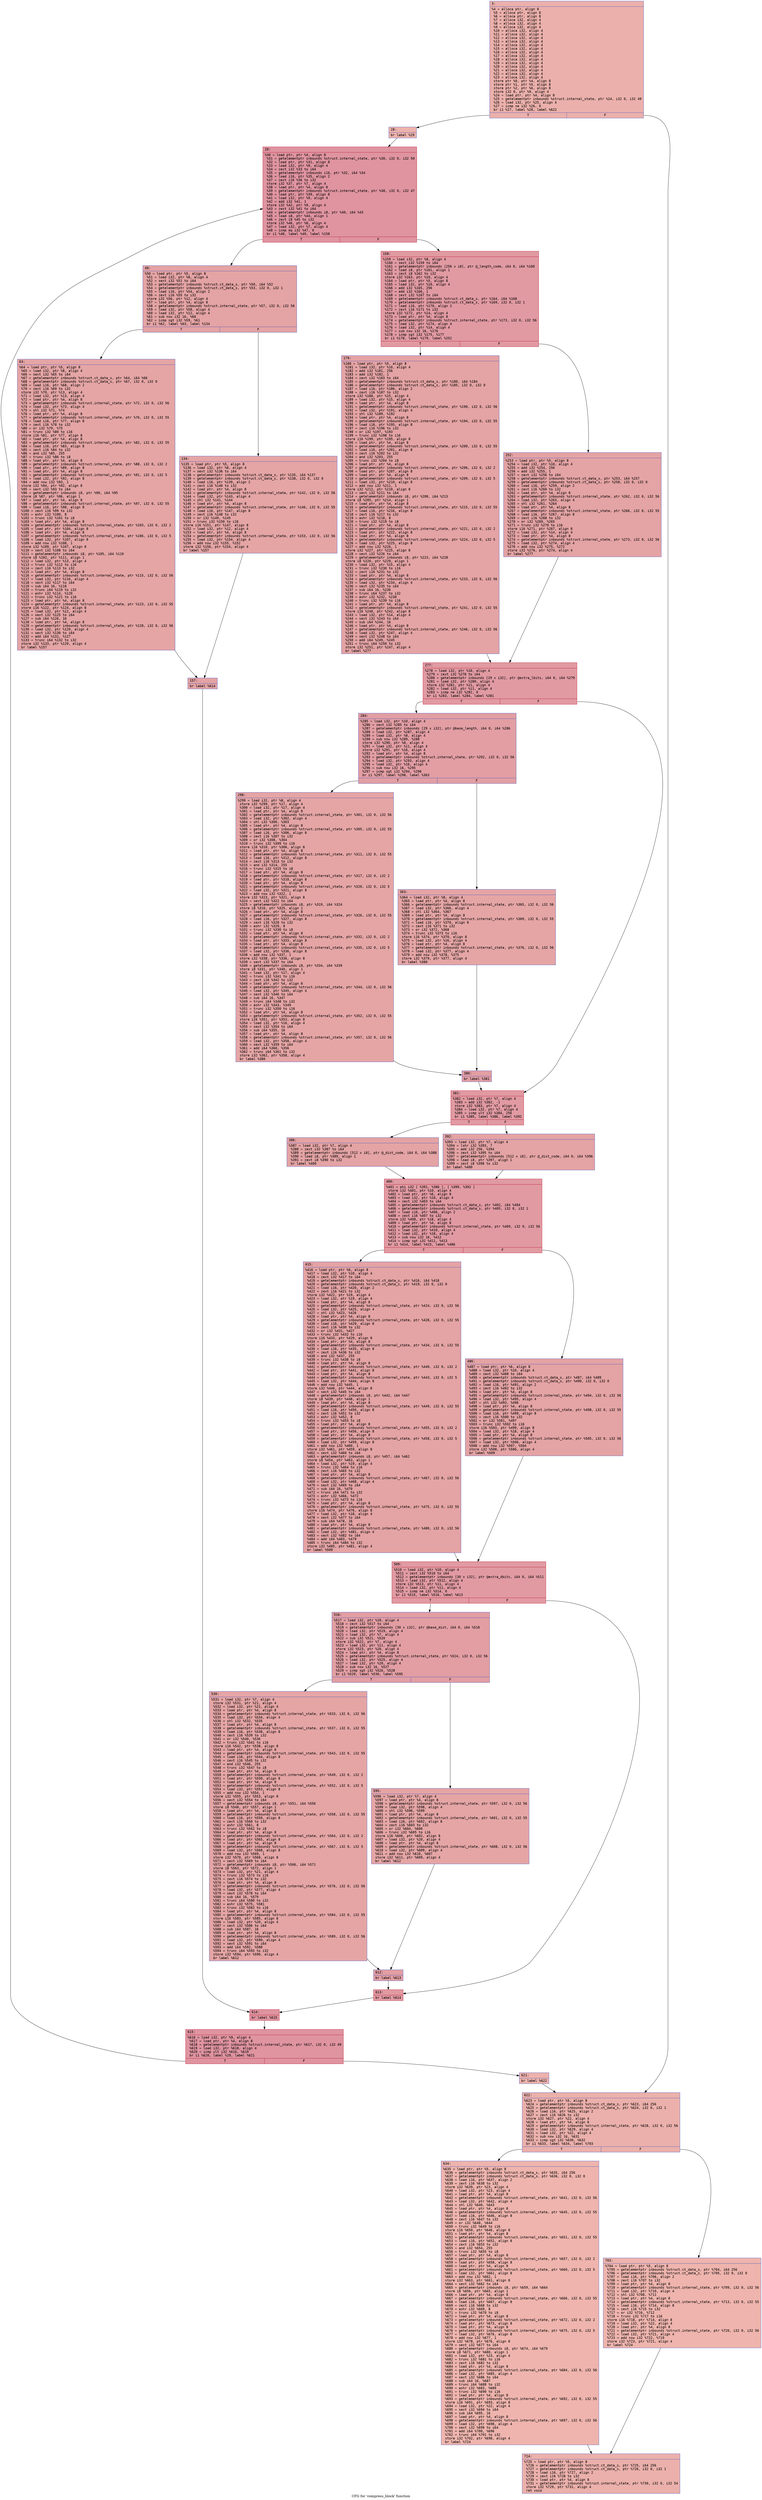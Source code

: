 digraph "CFG for 'compress_block' function" {
	label="CFG for 'compress_block' function";

	Node0x600002a44690 [shape=record,color="#3d50c3ff", style=filled, fillcolor="#d24b4070" fontname="Courier",label="{3:\l|  %4 = alloca ptr, align 8\l  %5 = alloca ptr, align 8\l  %6 = alloca ptr, align 8\l  %7 = alloca i32, align 4\l  %8 = alloca i32, align 4\l  %9 = alloca i32, align 4\l  %10 = alloca i32, align 4\l  %11 = alloca i32, align 4\l  %12 = alloca i32, align 4\l  %13 = alloca i32, align 4\l  %14 = alloca i32, align 4\l  %15 = alloca i32, align 4\l  %16 = alloca i32, align 4\l  %17 = alloca i32, align 4\l  %18 = alloca i32, align 4\l  %19 = alloca i32, align 4\l  %20 = alloca i32, align 4\l  %21 = alloca i32, align 4\l  %22 = alloca i32, align 4\l  %23 = alloca i32, align 4\l  store ptr %0, ptr %4, align 8\l  store ptr %1, ptr %5, align 8\l  store ptr %2, ptr %6, align 8\l  store i32 0, ptr %9, align 4\l  %24 = load ptr, ptr %4, align 8\l  %25 = getelementptr inbounds %struct.internal_state, ptr %24, i32 0, i32 49\l  %26 = load i32, ptr %25, align 4\l  %27 = icmp ne i32 %26, 0\l  br i1 %27, label %28, label %622\l|{<s0>T|<s1>F}}"];
	Node0x600002a44690:s0 -> Node0x600002a446e0[tooltip="3 -> 28\nProbability 62.50%" ];
	Node0x600002a44690:s1 -> Node0x600002a44ff0[tooltip="3 -> 622\nProbability 37.50%" ];
	Node0x600002a446e0 [shape=record,color="#3d50c3ff", style=filled, fillcolor="#d6524470" fontname="Courier",label="{28:\l|  br label %29\l}"];
	Node0x600002a446e0 -> Node0x600002a44730[tooltip="28 -> 29\nProbability 100.00%" ];
	Node0x600002a44730 [shape=record,color="#b70d28ff", style=filled, fillcolor="#b70d2870" fontname="Courier",label="{29:\l|  %30 = load ptr, ptr %4, align 8\l  %31 = getelementptr inbounds %struct.internal_state, ptr %30, i32 0, i32 50\l  %32 = load ptr, ptr %31, align 8\l  %33 = load i32, ptr %9, align 4\l  %34 = zext i32 %33 to i64\l  %35 = getelementptr inbounds i16, ptr %32, i64 %34\l  %36 = load i16, ptr %35, align 2\l  %37 = zext i16 %36 to i32\l  store i32 %37, ptr %7, align 4\l  %38 = load ptr, ptr %4, align 8\l  %39 = getelementptr inbounds %struct.internal_state, ptr %38, i32 0, i32 47\l  %40 = load ptr, ptr %39, align 8\l  %41 = load i32, ptr %9, align 4\l  %42 = add i32 %41, 1\l  store i32 %42, ptr %9, align 4\l  %43 = zext i32 %41 to i64\l  %44 = getelementptr inbounds i8, ptr %40, i64 %43\l  %45 = load i8, ptr %44, align 1\l  %46 = zext i8 %45 to i32\l  store i32 %46, ptr %8, align 4\l  %47 = load i32, ptr %7, align 4\l  %48 = icmp eq i32 %47, 0\l  br i1 %48, label %49, label %158\l|{<s0>T|<s1>F}}"];
	Node0x600002a44730:s0 -> Node0x600002a44780[tooltip="29 -> 49\nProbability 37.50%" ];
	Node0x600002a44730:s1 -> Node0x600002a448c0[tooltip="29 -> 158\nProbability 62.50%" ];
	Node0x600002a44780 [shape=record,color="#3d50c3ff", style=filled, fillcolor="#c32e3170" fontname="Courier",label="{49:\l|  %50 = load ptr, ptr %5, align 8\l  %51 = load i32, ptr %8, align 4\l  %52 = sext i32 %51 to i64\l  %53 = getelementptr inbounds %struct.ct_data_s, ptr %50, i64 %52\l  %54 = getelementptr inbounds %struct.ct_data_s, ptr %53, i32 0, i32 1\l  %55 = load i16, ptr %54, align 2\l  %56 = zext i16 %55 to i32\l  store i32 %56, ptr %12, align 4\l  %57 = load ptr, ptr %4, align 8\l  %58 = getelementptr inbounds %struct.internal_state, ptr %57, i32 0, i32 56\l  %59 = load i32, ptr %58, align 4\l  %60 = load i32, ptr %12, align 4\l  %61 = sub nsw i32 16, %60\l  %62 = icmp sgt i32 %59, %61\l  br i1 %62, label %63, label %134\l|{<s0>T|<s1>F}}"];
	Node0x600002a44780:s0 -> Node0x600002a447d0[tooltip="49 -> 63\nProbability 50.00%" ];
	Node0x600002a44780:s1 -> Node0x600002a44820[tooltip="49 -> 134\nProbability 50.00%" ];
	Node0x600002a447d0 [shape=record,color="#3d50c3ff", style=filled, fillcolor="#c5333470" fontname="Courier",label="{63:\l|  %64 = load ptr, ptr %5, align 8\l  %65 = load i32, ptr %8, align 4\l  %66 = sext i32 %65 to i64\l  %67 = getelementptr inbounds %struct.ct_data_s, ptr %64, i64 %66\l  %68 = getelementptr inbounds %struct.ct_data_s, ptr %67, i32 0, i32 0\l  %69 = load i16, ptr %68, align 2\l  %70 = zext i16 %69 to i32\l  store i32 %70, ptr %13, align 4\l  %71 = load i32, ptr %13, align 4\l  %72 = load ptr, ptr %4, align 8\l  %73 = getelementptr inbounds %struct.internal_state, ptr %72, i32 0, i32 56\l  %74 = load i32, ptr %73, align 4\l  %75 = shl i32 %71, %74\l  %76 = load ptr, ptr %4, align 8\l  %77 = getelementptr inbounds %struct.internal_state, ptr %76, i32 0, i32 55\l  %78 = load i16, ptr %77, align 8\l  %79 = zext i16 %78 to i32\l  %80 = or i32 %79, %75\l  %81 = trunc i32 %80 to i16\l  store i16 %81, ptr %77, align 8\l  %82 = load ptr, ptr %4, align 8\l  %83 = getelementptr inbounds %struct.internal_state, ptr %82, i32 0, i32 55\l  %84 = load i16, ptr %83, align 8\l  %85 = zext i16 %84 to i32\l  %86 = and i32 %85, 255\l  %87 = trunc i32 %86 to i8\l  %88 = load ptr, ptr %4, align 8\l  %89 = getelementptr inbounds %struct.internal_state, ptr %88, i32 0, i32 2\l  %90 = load ptr, ptr %89, align 8\l  %91 = load ptr, ptr %4, align 8\l  %92 = getelementptr inbounds %struct.internal_state, ptr %91, i32 0, i32 5\l  %93 = load i32, ptr %92, align 8\l  %94 = add nsw i32 %93, 1\l  store i32 %94, ptr %92, align 8\l  %95 = sext i32 %93 to i64\l  %96 = getelementptr inbounds i8, ptr %90, i64 %95\l  store i8 %87, ptr %96, align 1\l  %97 = load ptr, ptr %4, align 8\l  %98 = getelementptr inbounds %struct.internal_state, ptr %97, i32 0, i32 55\l  %99 = load i16, ptr %98, align 8\l  %100 = zext i16 %99 to i32\l  %101 = ashr i32 %100, 8\l  %102 = trunc i32 %101 to i8\l  %103 = load ptr, ptr %4, align 8\l  %104 = getelementptr inbounds %struct.internal_state, ptr %103, i32 0, i32 2\l  %105 = load ptr, ptr %104, align 8\l  %106 = load ptr, ptr %4, align 8\l  %107 = getelementptr inbounds %struct.internal_state, ptr %106, i32 0, i32 5\l  %108 = load i32, ptr %107, align 8\l  %109 = add nsw i32 %108, 1\l  store i32 %109, ptr %107, align 8\l  %110 = sext i32 %108 to i64\l  %111 = getelementptr inbounds i8, ptr %105, i64 %110\l  store i8 %102, ptr %111, align 1\l  %112 = load i32, ptr %13, align 4\l  %113 = trunc i32 %112 to i16\l  %114 = zext i16 %113 to i32\l  %115 = load ptr, ptr %4, align 8\l  %116 = getelementptr inbounds %struct.internal_state, ptr %115, i32 0, i32 56\l  %117 = load i32, ptr %116, align 4\l  %118 = sext i32 %117 to i64\l  %119 = sub i64 16, %118\l  %120 = trunc i64 %119 to i32\l  %121 = ashr i32 %114, %120\l  %122 = trunc i32 %121 to i16\l  %123 = load ptr, ptr %4, align 8\l  %124 = getelementptr inbounds %struct.internal_state, ptr %123, i32 0, i32 55\l  store i16 %122, ptr %124, align 8\l  %125 = load i32, ptr %12, align 4\l  %126 = sext i32 %125 to i64\l  %127 = sub i64 %126, 16\l  %128 = load ptr, ptr %4, align 8\l  %129 = getelementptr inbounds %struct.internal_state, ptr %128, i32 0, i32 56\l  %130 = load i32, ptr %129, align 4\l  %131 = sext i32 %130 to i64\l  %132 = add i64 %131, %127\l  %133 = trunc i64 %132 to i32\l  store i32 %133, ptr %129, align 4\l  br label %157\l}"];
	Node0x600002a447d0 -> Node0x600002a44870[tooltip="63 -> 157\nProbability 100.00%" ];
	Node0x600002a44820 [shape=record,color="#3d50c3ff", style=filled, fillcolor="#c5333470" fontname="Courier",label="{134:\l|  %135 = load ptr, ptr %5, align 8\l  %136 = load i32, ptr %8, align 4\l  %137 = sext i32 %136 to i64\l  %138 = getelementptr inbounds %struct.ct_data_s, ptr %135, i64 %137\l  %139 = getelementptr inbounds %struct.ct_data_s, ptr %138, i32 0, i32 0\l  %140 = load i16, ptr %139, align 2\l  %141 = zext i16 %140 to i32\l  %142 = load ptr, ptr %4, align 8\l  %143 = getelementptr inbounds %struct.internal_state, ptr %142, i32 0, i32 56\l  %144 = load i32, ptr %143, align 4\l  %145 = shl i32 %141, %144\l  %146 = load ptr, ptr %4, align 8\l  %147 = getelementptr inbounds %struct.internal_state, ptr %146, i32 0, i32 55\l  %148 = load i16, ptr %147, align 8\l  %149 = zext i16 %148 to i32\l  %150 = or i32 %149, %145\l  %151 = trunc i32 %150 to i16\l  store i16 %151, ptr %147, align 8\l  %152 = load i32, ptr %12, align 4\l  %153 = load ptr, ptr %4, align 8\l  %154 = getelementptr inbounds %struct.internal_state, ptr %153, i32 0, i32 56\l  %155 = load i32, ptr %154, align 4\l  %156 = add nsw i32 %155, %152\l  store i32 %156, ptr %154, align 4\l  br label %157\l}"];
	Node0x600002a44820 -> Node0x600002a44870[tooltip="134 -> 157\nProbability 100.00%" ];
	Node0x600002a44870 [shape=record,color="#3d50c3ff", style=filled, fillcolor="#c32e3170" fontname="Courier",label="{157:\l|  br label %614\l}"];
	Node0x600002a44870 -> Node0x600002a44f00[tooltip="157 -> 614\nProbability 100.00%" ];
	Node0x600002a448c0 [shape=record,color="#b70d28ff", style=filled, fillcolor="#bb1b2c70" fontname="Courier",label="{158:\l|  %159 = load i32, ptr %8, align 4\l  %160 = sext i32 %159 to i64\l  %161 = getelementptr inbounds [256 x i8], ptr @_length_code, i64 0, i64 %160\l  %162 = load i8, ptr %161, align 1\l  %163 = zext i8 %162 to i32\l  store i32 %163, ptr %10, align 4\l  %164 = load ptr, ptr %5, align 8\l  %165 = load i32, ptr %10, align 4\l  %166 = add i32 %165, 256\l  %167 = add i32 %166, 1\l  %168 = zext i32 %167 to i64\l  %169 = getelementptr inbounds %struct.ct_data_s, ptr %164, i64 %168\l  %170 = getelementptr inbounds %struct.ct_data_s, ptr %169, i32 0, i32 1\l  %171 = load i16, ptr %170, align 2\l  %172 = zext i16 %171 to i32\l  store i32 %172, ptr %14, align 4\l  %173 = load ptr, ptr %4, align 8\l  %174 = getelementptr inbounds %struct.internal_state, ptr %173, i32 0, i32 56\l  %175 = load i32, ptr %174, align 4\l  %176 = load i32, ptr %14, align 4\l  %177 = sub nsw i32 16, %176\l  %178 = icmp sgt i32 %175, %177\l  br i1 %178, label %179, label %252\l|{<s0>T|<s1>F}}"];
	Node0x600002a448c0:s0 -> Node0x600002a44910[tooltip="158 -> 179\nProbability 50.00%" ];
	Node0x600002a448c0:s1 -> Node0x600002a44960[tooltip="158 -> 252\nProbability 50.00%" ];
	Node0x600002a44910 [shape=record,color="#3d50c3ff", style=filled, fillcolor="#c32e3170" fontname="Courier",label="{179:\l|  %180 = load ptr, ptr %5, align 8\l  %181 = load i32, ptr %10, align 4\l  %182 = add i32 %181, 256\l  %183 = add i32 %182, 1\l  %184 = zext i32 %183 to i64\l  %185 = getelementptr inbounds %struct.ct_data_s, ptr %180, i64 %184\l  %186 = getelementptr inbounds %struct.ct_data_s, ptr %185, i32 0, i32 0\l  %187 = load i16, ptr %186, align 2\l  %188 = zext i16 %187 to i32\l  store i32 %188, ptr %15, align 4\l  %189 = load i32, ptr %15, align 4\l  %190 = load ptr, ptr %4, align 8\l  %191 = getelementptr inbounds %struct.internal_state, ptr %190, i32 0, i32 56\l  %192 = load i32, ptr %191, align 4\l  %193 = shl i32 %189, %192\l  %194 = load ptr, ptr %4, align 8\l  %195 = getelementptr inbounds %struct.internal_state, ptr %194, i32 0, i32 55\l  %196 = load i16, ptr %195, align 8\l  %197 = zext i16 %196 to i32\l  %198 = or i32 %197, %193\l  %199 = trunc i32 %198 to i16\l  store i16 %199, ptr %195, align 8\l  %200 = load ptr, ptr %4, align 8\l  %201 = getelementptr inbounds %struct.internal_state, ptr %200, i32 0, i32 55\l  %202 = load i16, ptr %201, align 8\l  %203 = zext i16 %202 to i32\l  %204 = and i32 %203, 255\l  %205 = trunc i32 %204 to i8\l  %206 = load ptr, ptr %4, align 8\l  %207 = getelementptr inbounds %struct.internal_state, ptr %206, i32 0, i32 2\l  %208 = load ptr, ptr %207, align 8\l  %209 = load ptr, ptr %4, align 8\l  %210 = getelementptr inbounds %struct.internal_state, ptr %209, i32 0, i32 5\l  %211 = load i32, ptr %210, align 8\l  %212 = add nsw i32 %211, 1\l  store i32 %212, ptr %210, align 8\l  %213 = sext i32 %211 to i64\l  %214 = getelementptr inbounds i8, ptr %208, i64 %213\l  store i8 %205, ptr %214, align 1\l  %215 = load ptr, ptr %4, align 8\l  %216 = getelementptr inbounds %struct.internal_state, ptr %215, i32 0, i32 55\l  %217 = load i16, ptr %216, align 8\l  %218 = zext i16 %217 to i32\l  %219 = ashr i32 %218, 8\l  %220 = trunc i32 %219 to i8\l  %221 = load ptr, ptr %4, align 8\l  %222 = getelementptr inbounds %struct.internal_state, ptr %221, i32 0, i32 2\l  %223 = load ptr, ptr %222, align 8\l  %224 = load ptr, ptr %4, align 8\l  %225 = getelementptr inbounds %struct.internal_state, ptr %224, i32 0, i32 5\l  %226 = load i32, ptr %225, align 8\l  %227 = add nsw i32 %226, 1\l  store i32 %227, ptr %225, align 8\l  %228 = sext i32 %226 to i64\l  %229 = getelementptr inbounds i8, ptr %223, i64 %228\l  store i8 %220, ptr %229, align 1\l  %230 = load i32, ptr %15, align 4\l  %231 = trunc i32 %230 to i16\l  %232 = zext i16 %231 to i32\l  %233 = load ptr, ptr %4, align 8\l  %234 = getelementptr inbounds %struct.internal_state, ptr %233, i32 0, i32 56\l  %235 = load i32, ptr %234, align 4\l  %236 = sext i32 %235 to i64\l  %237 = sub i64 16, %236\l  %238 = trunc i64 %237 to i32\l  %239 = ashr i32 %232, %238\l  %240 = trunc i32 %239 to i16\l  %241 = load ptr, ptr %4, align 8\l  %242 = getelementptr inbounds %struct.internal_state, ptr %241, i32 0, i32 55\l  store i16 %240, ptr %242, align 8\l  %243 = load i32, ptr %14, align 4\l  %244 = sext i32 %243 to i64\l  %245 = sub i64 %244, 16\l  %246 = load ptr, ptr %4, align 8\l  %247 = getelementptr inbounds %struct.internal_state, ptr %246, i32 0, i32 56\l  %248 = load i32, ptr %247, align 4\l  %249 = sext i32 %248 to i64\l  %250 = add i64 %249, %245\l  %251 = trunc i64 %250 to i32\l  store i32 %251, ptr %247, align 4\l  br label %277\l}"];
	Node0x600002a44910 -> Node0x600002a449b0[tooltip="179 -> 277\nProbability 100.00%" ];
	Node0x600002a44960 [shape=record,color="#3d50c3ff", style=filled, fillcolor="#c32e3170" fontname="Courier",label="{252:\l|  %253 = load ptr, ptr %5, align 8\l  %254 = load i32, ptr %10, align 4\l  %255 = add i32 %254, 256\l  %256 = add i32 %255, 1\l  %257 = zext i32 %256 to i64\l  %258 = getelementptr inbounds %struct.ct_data_s, ptr %253, i64 %257\l  %259 = getelementptr inbounds %struct.ct_data_s, ptr %258, i32 0, i32 0\l  %260 = load i16, ptr %259, align 2\l  %261 = zext i16 %260 to i32\l  %262 = load ptr, ptr %4, align 8\l  %263 = getelementptr inbounds %struct.internal_state, ptr %262, i32 0, i32 56\l  %264 = load i32, ptr %263, align 4\l  %265 = shl i32 %261, %264\l  %266 = load ptr, ptr %4, align 8\l  %267 = getelementptr inbounds %struct.internal_state, ptr %266, i32 0, i32 55\l  %268 = load i16, ptr %267, align 8\l  %269 = zext i16 %268 to i32\l  %270 = or i32 %269, %265\l  %271 = trunc i32 %270 to i16\l  store i16 %271, ptr %267, align 8\l  %272 = load i32, ptr %14, align 4\l  %273 = load ptr, ptr %4, align 8\l  %274 = getelementptr inbounds %struct.internal_state, ptr %273, i32 0, i32 56\l  %275 = load i32, ptr %274, align 4\l  %276 = add nsw i32 %275, %272\l  store i32 %276, ptr %274, align 4\l  br label %277\l}"];
	Node0x600002a44960 -> Node0x600002a449b0[tooltip="252 -> 277\nProbability 100.00%" ];
	Node0x600002a449b0 [shape=record,color="#b70d28ff", style=filled, fillcolor="#bb1b2c70" fontname="Courier",label="{277:\l|  %278 = load i32, ptr %10, align 4\l  %279 = zext i32 %278 to i64\l  %280 = getelementptr inbounds [29 x i32], ptr @extra_lbits, i64 0, i64 %279\l  %281 = load i32, ptr %280, align 4\l  store i32 %281, ptr %11, align 4\l  %282 = load i32, ptr %11, align 4\l  %283 = icmp ne i32 %282, 0\l  br i1 %283, label %284, label %381\l|{<s0>T|<s1>F}}"];
	Node0x600002a449b0:s0 -> Node0x600002a44a00[tooltip="277 -> 284\nProbability 62.50%" ];
	Node0x600002a449b0:s1 -> Node0x600002a44b40[tooltip="277 -> 381\nProbability 37.50%" ];
	Node0x600002a44a00 [shape=record,color="#3d50c3ff", style=filled, fillcolor="#be242e70" fontname="Courier",label="{284:\l|  %285 = load i32, ptr %10, align 4\l  %286 = zext i32 %285 to i64\l  %287 = getelementptr inbounds [29 x i32], ptr @base_length, i64 0, i64 %286\l  %288 = load i32, ptr %287, align 4\l  %289 = load i32, ptr %8, align 4\l  %290 = sub nsw i32 %289, %288\l  store i32 %290, ptr %8, align 4\l  %291 = load i32, ptr %11, align 4\l  store i32 %291, ptr %16, align 4\l  %292 = load ptr, ptr %4, align 8\l  %293 = getelementptr inbounds %struct.internal_state, ptr %292, i32 0, i32 56\l  %294 = load i32, ptr %293, align 4\l  %295 = load i32, ptr %16, align 4\l  %296 = sub nsw i32 16, %295\l  %297 = icmp sgt i32 %294, %296\l  br i1 %297, label %298, label %363\l|{<s0>T|<s1>F}}"];
	Node0x600002a44a00:s0 -> Node0x600002a44a50[tooltip="284 -> 298\nProbability 50.00%" ];
	Node0x600002a44a00:s1 -> Node0x600002a44aa0[tooltip="284 -> 363\nProbability 50.00%" ];
	Node0x600002a44a50 [shape=record,color="#3d50c3ff", style=filled, fillcolor="#c5333470" fontname="Courier",label="{298:\l|  %299 = load i32, ptr %8, align 4\l  store i32 %299, ptr %17, align 4\l  %300 = load i32, ptr %17, align 4\l  %301 = load ptr, ptr %4, align 8\l  %302 = getelementptr inbounds %struct.internal_state, ptr %301, i32 0, i32 56\l  %303 = load i32, ptr %302, align 4\l  %304 = shl i32 %300, %303\l  %305 = load ptr, ptr %4, align 8\l  %306 = getelementptr inbounds %struct.internal_state, ptr %305, i32 0, i32 55\l  %307 = load i16, ptr %306, align 8\l  %308 = zext i16 %307 to i32\l  %309 = or i32 %308, %304\l  %310 = trunc i32 %309 to i16\l  store i16 %310, ptr %306, align 8\l  %311 = load ptr, ptr %4, align 8\l  %312 = getelementptr inbounds %struct.internal_state, ptr %311, i32 0, i32 55\l  %313 = load i16, ptr %312, align 8\l  %314 = zext i16 %313 to i32\l  %315 = and i32 %314, 255\l  %316 = trunc i32 %315 to i8\l  %317 = load ptr, ptr %4, align 8\l  %318 = getelementptr inbounds %struct.internal_state, ptr %317, i32 0, i32 2\l  %319 = load ptr, ptr %318, align 8\l  %320 = load ptr, ptr %4, align 8\l  %321 = getelementptr inbounds %struct.internal_state, ptr %320, i32 0, i32 5\l  %322 = load i32, ptr %321, align 8\l  %323 = add nsw i32 %322, 1\l  store i32 %323, ptr %321, align 8\l  %324 = sext i32 %322 to i64\l  %325 = getelementptr inbounds i8, ptr %319, i64 %324\l  store i8 %316, ptr %325, align 1\l  %326 = load ptr, ptr %4, align 8\l  %327 = getelementptr inbounds %struct.internal_state, ptr %326, i32 0, i32 55\l  %328 = load i16, ptr %327, align 8\l  %329 = zext i16 %328 to i32\l  %330 = ashr i32 %329, 8\l  %331 = trunc i32 %330 to i8\l  %332 = load ptr, ptr %4, align 8\l  %333 = getelementptr inbounds %struct.internal_state, ptr %332, i32 0, i32 2\l  %334 = load ptr, ptr %333, align 8\l  %335 = load ptr, ptr %4, align 8\l  %336 = getelementptr inbounds %struct.internal_state, ptr %335, i32 0, i32 5\l  %337 = load i32, ptr %336, align 8\l  %338 = add nsw i32 %337, 1\l  store i32 %338, ptr %336, align 8\l  %339 = sext i32 %337 to i64\l  %340 = getelementptr inbounds i8, ptr %334, i64 %339\l  store i8 %331, ptr %340, align 1\l  %341 = load i32, ptr %17, align 4\l  %342 = trunc i32 %341 to i16\l  %343 = zext i16 %342 to i32\l  %344 = load ptr, ptr %4, align 8\l  %345 = getelementptr inbounds %struct.internal_state, ptr %344, i32 0, i32 56\l  %346 = load i32, ptr %345, align 4\l  %347 = sext i32 %346 to i64\l  %348 = sub i64 16, %347\l  %349 = trunc i64 %348 to i32\l  %350 = ashr i32 %343, %349\l  %351 = trunc i32 %350 to i16\l  %352 = load ptr, ptr %4, align 8\l  %353 = getelementptr inbounds %struct.internal_state, ptr %352, i32 0, i32 55\l  store i16 %351, ptr %353, align 8\l  %354 = load i32, ptr %16, align 4\l  %355 = sext i32 %354 to i64\l  %356 = sub i64 %355, 16\l  %357 = load ptr, ptr %4, align 8\l  %358 = getelementptr inbounds %struct.internal_state, ptr %357, i32 0, i32 56\l  %359 = load i32, ptr %358, align 4\l  %360 = sext i32 %359 to i64\l  %361 = add i64 %360, %356\l  %362 = trunc i64 %361 to i32\l  store i32 %362, ptr %358, align 4\l  br label %380\l}"];
	Node0x600002a44a50 -> Node0x600002a44af0[tooltip="298 -> 380\nProbability 100.00%" ];
	Node0x600002a44aa0 [shape=record,color="#3d50c3ff", style=filled, fillcolor="#c5333470" fontname="Courier",label="{363:\l|  %364 = load i32, ptr %8, align 4\l  %365 = load ptr, ptr %4, align 8\l  %366 = getelementptr inbounds %struct.internal_state, ptr %365, i32 0, i32 56\l  %367 = load i32, ptr %366, align 4\l  %368 = shl i32 %364, %367\l  %369 = load ptr, ptr %4, align 8\l  %370 = getelementptr inbounds %struct.internal_state, ptr %369, i32 0, i32 55\l  %371 = load i16, ptr %370, align 8\l  %372 = zext i16 %371 to i32\l  %373 = or i32 %372, %368\l  %374 = trunc i32 %373 to i16\l  store i16 %374, ptr %370, align 8\l  %375 = load i32, ptr %16, align 4\l  %376 = load ptr, ptr %4, align 8\l  %377 = getelementptr inbounds %struct.internal_state, ptr %376, i32 0, i32 56\l  %378 = load i32, ptr %377, align 4\l  %379 = add nsw i32 %378, %375\l  store i32 %379, ptr %377, align 4\l  br label %380\l}"];
	Node0x600002a44aa0 -> Node0x600002a44af0[tooltip="363 -> 380\nProbability 100.00%" ];
	Node0x600002a44af0 [shape=record,color="#3d50c3ff", style=filled, fillcolor="#be242e70" fontname="Courier",label="{380:\l|  br label %381\l}"];
	Node0x600002a44af0 -> Node0x600002a44b40[tooltip="380 -> 381\nProbability 100.00%" ];
	Node0x600002a44b40 [shape=record,color="#b70d28ff", style=filled, fillcolor="#bb1b2c70" fontname="Courier",label="{381:\l|  %382 = load i32, ptr %7, align 4\l  %383 = add i32 %382, -1\l  store i32 %383, ptr %7, align 4\l  %384 = load i32, ptr %7, align 4\l  %385 = icmp ult i32 %384, 256\l  br i1 %385, label %386, label %392\l|{<s0>T|<s1>F}}"];
	Node0x600002a44b40:s0 -> Node0x600002a44b90[tooltip="381 -> 386\nProbability 50.00%" ];
	Node0x600002a44b40:s1 -> Node0x600002a44be0[tooltip="381 -> 392\nProbability 50.00%" ];
	Node0x600002a44b90 [shape=record,color="#3d50c3ff", style=filled, fillcolor="#c32e3170" fontname="Courier",label="{386:\l|  %387 = load i32, ptr %7, align 4\l  %388 = zext i32 %387 to i64\l  %389 = getelementptr inbounds [512 x i8], ptr @_dist_code, i64 0, i64 %388\l  %390 = load i8, ptr %389, align 1\l  %391 = zext i8 %390 to i32\l  br label %400\l}"];
	Node0x600002a44b90 -> Node0x600002a44c30[tooltip="386 -> 400\nProbability 100.00%" ];
	Node0x600002a44be0 [shape=record,color="#3d50c3ff", style=filled, fillcolor="#c32e3170" fontname="Courier",label="{392:\l|  %393 = load i32, ptr %7, align 4\l  %394 = lshr i32 %393, 7\l  %395 = add i32 256, %394\l  %396 = zext i32 %395 to i64\l  %397 = getelementptr inbounds [512 x i8], ptr @_dist_code, i64 0, i64 %396\l  %398 = load i8, ptr %397, align 1\l  %399 = zext i8 %398 to i32\l  br label %400\l}"];
	Node0x600002a44be0 -> Node0x600002a44c30[tooltip="392 -> 400\nProbability 100.00%" ];
	Node0x600002a44c30 [shape=record,color="#b70d28ff", style=filled, fillcolor="#bb1b2c70" fontname="Courier",label="{400:\l|  %401 = phi i32 [ %391, %386 ], [ %399, %392 ]\l  store i32 %401, ptr %10, align 4\l  %402 = load ptr, ptr %6, align 8\l  %403 = load i32, ptr %10, align 4\l  %404 = zext i32 %403 to i64\l  %405 = getelementptr inbounds %struct.ct_data_s, ptr %402, i64 %404\l  %406 = getelementptr inbounds %struct.ct_data_s, ptr %405, i32 0, i32 1\l  %407 = load i16, ptr %406, align 2\l  %408 = zext i16 %407 to i32\l  store i32 %408, ptr %18, align 4\l  %409 = load ptr, ptr %4, align 8\l  %410 = getelementptr inbounds %struct.internal_state, ptr %409, i32 0, i32 56\l  %411 = load i32, ptr %410, align 4\l  %412 = load i32, ptr %18, align 4\l  %413 = sub nsw i32 16, %412\l  %414 = icmp sgt i32 %411, %413\l  br i1 %414, label %415, label %486\l|{<s0>T|<s1>F}}"];
	Node0x600002a44c30:s0 -> Node0x600002a44c80[tooltip="400 -> 415\nProbability 50.00%" ];
	Node0x600002a44c30:s1 -> Node0x600002a44cd0[tooltip="400 -> 486\nProbability 50.00%" ];
	Node0x600002a44c80 [shape=record,color="#3d50c3ff", style=filled, fillcolor="#c32e3170" fontname="Courier",label="{415:\l|  %416 = load ptr, ptr %6, align 8\l  %417 = load i32, ptr %10, align 4\l  %418 = zext i32 %417 to i64\l  %419 = getelementptr inbounds %struct.ct_data_s, ptr %416, i64 %418\l  %420 = getelementptr inbounds %struct.ct_data_s, ptr %419, i32 0, i32 0\l  %421 = load i16, ptr %420, align 2\l  %422 = zext i16 %421 to i32\l  store i32 %422, ptr %19, align 4\l  %423 = load i32, ptr %19, align 4\l  %424 = load ptr, ptr %4, align 8\l  %425 = getelementptr inbounds %struct.internal_state, ptr %424, i32 0, i32 56\l  %426 = load i32, ptr %425, align 4\l  %427 = shl i32 %423, %426\l  %428 = load ptr, ptr %4, align 8\l  %429 = getelementptr inbounds %struct.internal_state, ptr %428, i32 0, i32 55\l  %430 = load i16, ptr %429, align 8\l  %431 = zext i16 %430 to i32\l  %432 = or i32 %431, %427\l  %433 = trunc i32 %432 to i16\l  store i16 %433, ptr %429, align 8\l  %434 = load ptr, ptr %4, align 8\l  %435 = getelementptr inbounds %struct.internal_state, ptr %434, i32 0, i32 55\l  %436 = load i16, ptr %435, align 8\l  %437 = zext i16 %436 to i32\l  %438 = and i32 %437, 255\l  %439 = trunc i32 %438 to i8\l  %440 = load ptr, ptr %4, align 8\l  %441 = getelementptr inbounds %struct.internal_state, ptr %440, i32 0, i32 2\l  %442 = load ptr, ptr %441, align 8\l  %443 = load ptr, ptr %4, align 8\l  %444 = getelementptr inbounds %struct.internal_state, ptr %443, i32 0, i32 5\l  %445 = load i32, ptr %444, align 8\l  %446 = add nsw i32 %445, 1\l  store i32 %446, ptr %444, align 8\l  %447 = sext i32 %445 to i64\l  %448 = getelementptr inbounds i8, ptr %442, i64 %447\l  store i8 %439, ptr %448, align 1\l  %449 = load ptr, ptr %4, align 8\l  %450 = getelementptr inbounds %struct.internal_state, ptr %449, i32 0, i32 55\l  %451 = load i16, ptr %450, align 8\l  %452 = zext i16 %451 to i32\l  %453 = ashr i32 %452, 8\l  %454 = trunc i32 %453 to i8\l  %455 = load ptr, ptr %4, align 8\l  %456 = getelementptr inbounds %struct.internal_state, ptr %455, i32 0, i32 2\l  %457 = load ptr, ptr %456, align 8\l  %458 = load ptr, ptr %4, align 8\l  %459 = getelementptr inbounds %struct.internal_state, ptr %458, i32 0, i32 5\l  %460 = load i32, ptr %459, align 8\l  %461 = add nsw i32 %460, 1\l  store i32 %461, ptr %459, align 8\l  %462 = sext i32 %460 to i64\l  %463 = getelementptr inbounds i8, ptr %457, i64 %462\l  store i8 %454, ptr %463, align 1\l  %464 = load i32, ptr %19, align 4\l  %465 = trunc i32 %464 to i16\l  %466 = zext i16 %465 to i32\l  %467 = load ptr, ptr %4, align 8\l  %468 = getelementptr inbounds %struct.internal_state, ptr %467, i32 0, i32 56\l  %469 = load i32, ptr %468, align 4\l  %470 = sext i32 %469 to i64\l  %471 = sub i64 16, %470\l  %472 = trunc i64 %471 to i32\l  %473 = ashr i32 %466, %472\l  %474 = trunc i32 %473 to i16\l  %475 = load ptr, ptr %4, align 8\l  %476 = getelementptr inbounds %struct.internal_state, ptr %475, i32 0, i32 55\l  store i16 %474, ptr %476, align 8\l  %477 = load i32, ptr %18, align 4\l  %478 = sext i32 %477 to i64\l  %479 = sub i64 %478, 16\l  %480 = load ptr, ptr %4, align 8\l  %481 = getelementptr inbounds %struct.internal_state, ptr %480, i32 0, i32 56\l  %482 = load i32, ptr %481, align 4\l  %483 = sext i32 %482 to i64\l  %484 = add i64 %483, %479\l  %485 = trunc i64 %484 to i32\l  store i32 %485, ptr %481, align 4\l  br label %509\l}"];
	Node0x600002a44c80 -> Node0x600002a44d20[tooltip="415 -> 509\nProbability 100.00%" ];
	Node0x600002a44cd0 [shape=record,color="#3d50c3ff", style=filled, fillcolor="#c32e3170" fontname="Courier",label="{486:\l|  %487 = load ptr, ptr %6, align 8\l  %488 = load i32, ptr %10, align 4\l  %489 = zext i32 %488 to i64\l  %490 = getelementptr inbounds %struct.ct_data_s, ptr %487, i64 %489\l  %491 = getelementptr inbounds %struct.ct_data_s, ptr %490, i32 0, i32 0\l  %492 = load i16, ptr %491, align 2\l  %493 = zext i16 %492 to i32\l  %494 = load ptr, ptr %4, align 8\l  %495 = getelementptr inbounds %struct.internal_state, ptr %494, i32 0, i32 56\l  %496 = load i32, ptr %495, align 4\l  %497 = shl i32 %493, %496\l  %498 = load ptr, ptr %4, align 8\l  %499 = getelementptr inbounds %struct.internal_state, ptr %498, i32 0, i32 55\l  %500 = load i16, ptr %499, align 8\l  %501 = zext i16 %500 to i32\l  %502 = or i32 %501, %497\l  %503 = trunc i32 %502 to i16\l  store i16 %503, ptr %499, align 8\l  %504 = load i32, ptr %18, align 4\l  %505 = load ptr, ptr %4, align 8\l  %506 = getelementptr inbounds %struct.internal_state, ptr %505, i32 0, i32 56\l  %507 = load i32, ptr %506, align 4\l  %508 = add nsw i32 %507, %504\l  store i32 %508, ptr %506, align 4\l  br label %509\l}"];
	Node0x600002a44cd0 -> Node0x600002a44d20[tooltip="486 -> 509\nProbability 100.00%" ];
	Node0x600002a44d20 [shape=record,color="#b70d28ff", style=filled, fillcolor="#bb1b2c70" fontname="Courier",label="{509:\l|  %510 = load i32, ptr %10, align 4\l  %511 = zext i32 %510 to i64\l  %512 = getelementptr inbounds [30 x i32], ptr @extra_dbits, i64 0, i64 %511\l  %513 = load i32, ptr %512, align 4\l  store i32 %513, ptr %11, align 4\l  %514 = load i32, ptr %11, align 4\l  %515 = icmp ne i32 %514, 0\l  br i1 %515, label %516, label %613\l|{<s0>T|<s1>F}}"];
	Node0x600002a44d20:s0 -> Node0x600002a44d70[tooltip="509 -> 516\nProbability 62.50%" ];
	Node0x600002a44d20:s1 -> Node0x600002a44eb0[tooltip="509 -> 613\nProbability 37.50%" ];
	Node0x600002a44d70 [shape=record,color="#3d50c3ff", style=filled, fillcolor="#be242e70" fontname="Courier",label="{516:\l|  %517 = load i32, ptr %10, align 4\l  %518 = zext i32 %517 to i64\l  %519 = getelementptr inbounds [30 x i32], ptr @base_dist, i64 0, i64 %518\l  %520 = load i32, ptr %519, align 4\l  %521 = load i32, ptr %7, align 4\l  %522 = sub i32 %521, %520\l  store i32 %522, ptr %7, align 4\l  %523 = load i32, ptr %11, align 4\l  store i32 %523, ptr %20, align 4\l  %524 = load ptr, ptr %4, align 8\l  %525 = getelementptr inbounds %struct.internal_state, ptr %524, i32 0, i32 56\l  %526 = load i32, ptr %525, align 4\l  %527 = load i32, ptr %20, align 4\l  %528 = sub nsw i32 16, %527\l  %529 = icmp sgt i32 %526, %528\l  br i1 %529, label %530, label %595\l|{<s0>T|<s1>F}}"];
	Node0x600002a44d70:s0 -> Node0x600002a44dc0[tooltip="516 -> 530\nProbability 50.00%" ];
	Node0x600002a44d70:s1 -> Node0x600002a44e10[tooltip="516 -> 595\nProbability 50.00%" ];
	Node0x600002a44dc0 [shape=record,color="#3d50c3ff", style=filled, fillcolor="#c5333470" fontname="Courier",label="{530:\l|  %531 = load i32, ptr %7, align 4\l  store i32 %531, ptr %21, align 4\l  %532 = load i32, ptr %21, align 4\l  %533 = load ptr, ptr %4, align 8\l  %534 = getelementptr inbounds %struct.internal_state, ptr %533, i32 0, i32 56\l  %535 = load i32, ptr %534, align 4\l  %536 = shl i32 %532, %535\l  %537 = load ptr, ptr %4, align 8\l  %538 = getelementptr inbounds %struct.internal_state, ptr %537, i32 0, i32 55\l  %539 = load i16, ptr %538, align 8\l  %540 = zext i16 %539 to i32\l  %541 = or i32 %540, %536\l  %542 = trunc i32 %541 to i16\l  store i16 %542, ptr %538, align 8\l  %543 = load ptr, ptr %4, align 8\l  %544 = getelementptr inbounds %struct.internal_state, ptr %543, i32 0, i32 55\l  %545 = load i16, ptr %544, align 8\l  %546 = zext i16 %545 to i32\l  %547 = and i32 %546, 255\l  %548 = trunc i32 %547 to i8\l  %549 = load ptr, ptr %4, align 8\l  %550 = getelementptr inbounds %struct.internal_state, ptr %549, i32 0, i32 2\l  %551 = load ptr, ptr %550, align 8\l  %552 = load ptr, ptr %4, align 8\l  %553 = getelementptr inbounds %struct.internal_state, ptr %552, i32 0, i32 5\l  %554 = load i32, ptr %553, align 8\l  %555 = add nsw i32 %554, 1\l  store i32 %555, ptr %553, align 8\l  %556 = sext i32 %554 to i64\l  %557 = getelementptr inbounds i8, ptr %551, i64 %556\l  store i8 %548, ptr %557, align 1\l  %558 = load ptr, ptr %4, align 8\l  %559 = getelementptr inbounds %struct.internal_state, ptr %558, i32 0, i32 55\l  %560 = load i16, ptr %559, align 8\l  %561 = zext i16 %560 to i32\l  %562 = ashr i32 %561, 8\l  %563 = trunc i32 %562 to i8\l  %564 = load ptr, ptr %4, align 8\l  %565 = getelementptr inbounds %struct.internal_state, ptr %564, i32 0, i32 2\l  %566 = load ptr, ptr %565, align 8\l  %567 = load ptr, ptr %4, align 8\l  %568 = getelementptr inbounds %struct.internal_state, ptr %567, i32 0, i32 5\l  %569 = load i32, ptr %568, align 8\l  %570 = add nsw i32 %569, 1\l  store i32 %570, ptr %568, align 8\l  %571 = sext i32 %569 to i64\l  %572 = getelementptr inbounds i8, ptr %566, i64 %571\l  store i8 %563, ptr %572, align 1\l  %573 = load i32, ptr %21, align 4\l  %574 = trunc i32 %573 to i16\l  %575 = zext i16 %574 to i32\l  %576 = load ptr, ptr %4, align 8\l  %577 = getelementptr inbounds %struct.internal_state, ptr %576, i32 0, i32 56\l  %578 = load i32, ptr %577, align 4\l  %579 = sext i32 %578 to i64\l  %580 = sub i64 16, %579\l  %581 = trunc i64 %580 to i32\l  %582 = ashr i32 %575, %581\l  %583 = trunc i32 %582 to i16\l  %584 = load ptr, ptr %4, align 8\l  %585 = getelementptr inbounds %struct.internal_state, ptr %584, i32 0, i32 55\l  store i16 %583, ptr %585, align 8\l  %586 = load i32, ptr %20, align 4\l  %587 = sext i32 %586 to i64\l  %588 = sub i64 %587, 16\l  %589 = load ptr, ptr %4, align 8\l  %590 = getelementptr inbounds %struct.internal_state, ptr %589, i32 0, i32 56\l  %591 = load i32, ptr %590, align 4\l  %592 = sext i32 %591 to i64\l  %593 = add i64 %592, %588\l  %594 = trunc i64 %593 to i32\l  store i32 %594, ptr %590, align 4\l  br label %612\l}"];
	Node0x600002a44dc0 -> Node0x600002a44e60[tooltip="530 -> 612\nProbability 100.00%" ];
	Node0x600002a44e10 [shape=record,color="#3d50c3ff", style=filled, fillcolor="#c5333470" fontname="Courier",label="{595:\l|  %596 = load i32, ptr %7, align 4\l  %597 = load ptr, ptr %4, align 8\l  %598 = getelementptr inbounds %struct.internal_state, ptr %597, i32 0, i32 56\l  %599 = load i32, ptr %598, align 4\l  %600 = shl i32 %596, %599\l  %601 = load ptr, ptr %4, align 8\l  %602 = getelementptr inbounds %struct.internal_state, ptr %601, i32 0, i32 55\l  %603 = load i16, ptr %602, align 8\l  %604 = zext i16 %603 to i32\l  %605 = or i32 %604, %600\l  %606 = trunc i32 %605 to i16\l  store i16 %606, ptr %602, align 8\l  %607 = load i32, ptr %20, align 4\l  %608 = load ptr, ptr %4, align 8\l  %609 = getelementptr inbounds %struct.internal_state, ptr %608, i32 0, i32 56\l  %610 = load i32, ptr %609, align 4\l  %611 = add nsw i32 %610, %607\l  store i32 %611, ptr %609, align 4\l  br label %612\l}"];
	Node0x600002a44e10 -> Node0x600002a44e60[tooltip="595 -> 612\nProbability 100.00%" ];
	Node0x600002a44e60 [shape=record,color="#3d50c3ff", style=filled, fillcolor="#be242e70" fontname="Courier",label="{612:\l|  br label %613\l}"];
	Node0x600002a44e60 -> Node0x600002a44eb0[tooltip="612 -> 613\nProbability 100.00%" ];
	Node0x600002a44eb0 [shape=record,color="#b70d28ff", style=filled, fillcolor="#bb1b2c70" fontname="Courier",label="{613:\l|  br label %614\l}"];
	Node0x600002a44eb0 -> Node0x600002a44f00[tooltip="613 -> 614\nProbability 100.00%" ];
	Node0x600002a44f00 [shape=record,color="#b70d28ff", style=filled, fillcolor="#b70d2870" fontname="Courier",label="{614:\l|  br label %615\l}"];
	Node0x600002a44f00 -> Node0x600002a44f50[tooltip="614 -> 615\nProbability 100.00%" ];
	Node0x600002a44f50 [shape=record,color="#b70d28ff", style=filled, fillcolor="#b70d2870" fontname="Courier",label="{615:\l|  %616 = load i32, ptr %9, align 4\l  %617 = load ptr, ptr %4, align 8\l  %618 = getelementptr inbounds %struct.internal_state, ptr %617, i32 0, i32 49\l  %619 = load i32, ptr %618, align 4\l  %620 = icmp ult i32 %616, %619\l  br i1 %620, label %29, label %621\l|{<s0>T|<s1>F}}"];
	Node0x600002a44f50:s0 -> Node0x600002a44730[tooltip="615 -> 29\nProbability 96.88%" ];
	Node0x600002a44f50:s1 -> Node0x600002a44fa0[tooltip="615 -> 621\nProbability 3.12%" ];
	Node0x600002a44fa0 [shape=record,color="#3d50c3ff", style=filled, fillcolor="#d6524470" fontname="Courier",label="{621:\l|  br label %622\l}"];
	Node0x600002a44fa0 -> Node0x600002a44ff0[tooltip="621 -> 622\nProbability 100.00%" ];
	Node0x600002a44ff0 [shape=record,color="#3d50c3ff", style=filled, fillcolor="#d24b4070" fontname="Courier",label="{622:\l|  %623 = load ptr, ptr %5, align 8\l  %624 = getelementptr inbounds %struct.ct_data_s, ptr %623, i64 256\l  %625 = getelementptr inbounds %struct.ct_data_s, ptr %624, i32 0, i32 1\l  %626 = load i16, ptr %625, align 2\l  %627 = zext i16 %626 to i32\l  store i32 %627, ptr %22, align 4\l  %628 = load ptr, ptr %4, align 8\l  %629 = getelementptr inbounds %struct.internal_state, ptr %628, i32 0, i32 56\l  %630 = load i32, ptr %629, align 4\l  %631 = load i32, ptr %22, align 4\l  %632 = sub nsw i32 16, %631\l  %633 = icmp sgt i32 %630, %632\l  br i1 %633, label %634, label %703\l|{<s0>T|<s1>F}}"];
	Node0x600002a44ff0:s0 -> Node0x600002a45040[tooltip="622 -> 634\nProbability 50.00%" ];
	Node0x600002a44ff0:s1 -> Node0x600002a45090[tooltip="622 -> 703\nProbability 50.00%" ];
	Node0x600002a45040 [shape=record,color="#3d50c3ff", style=filled, fillcolor="#d8564670" fontname="Courier",label="{634:\l|  %635 = load ptr, ptr %5, align 8\l  %636 = getelementptr inbounds %struct.ct_data_s, ptr %635, i64 256\l  %637 = getelementptr inbounds %struct.ct_data_s, ptr %636, i32 0, i32 0\l  %638 = load i16, ptr %637, align 2\l  %639 = zext i16 %638 to i32\l  store i32 %639, ptr %23, align 4\l  %640 = load i32, ptr %23, align 4\l  %641 = load ptr, ptr %4, align 8\l  %642 = getelementptr inbounds %struct.internal_state, ptr %641, i32 0, i32 56\l  %643 = load i32, ptr %642, align 4\l  %644 = shl i32 %640, %643\l  %645 = load ptr, ptr %4, align 8\l  %646 = getelementptr inbounds %struct.internal_state, ptr %645, i32 0, i32 55\l  %647 = load i16, ptr %646, align 8\l  %648 = zext i16 %647 to i32\l  %649 = or i32 %648, %644\l  %650 = trunc i32 %649 to i16\l  store i16 %650, ptr %646, align 8\l  %651 = load ptr, ptr %4, align 8\l  %652 = getelementptr inbounds %struct.internal_state, ptr %651, i32 0, i32 55\l  %653 = load i16, ptr %652, align 8\l  %654 = zext i16 %653 to i32\l  %655 = and i32 %654, 255\l  %656 = trunc i32 %655 to i8\l  %657 = load ptr, ptr %4, align 8\l  %658 = getelementptr inbounds %struct.internal_state, ptr %657, i32 0, i32 2\l  %659 = load ptr, ptr %658, align 8\l  %660 = load ptr, ptr %4, align 8\l  %661 = getelementptr inbounds %struct.internal_state, ptr %660, i32 0, i32 5\l  %662 = load i32, ptr %661, align 8\l  %663 = add nsw i32 %662, 1\l  store i32 %663, ptr %661, align 8\l  %664 = sext i32 %662 to i64\l  %665 = getelementptr inbounds i8, ptr %659, i64 %664\l  store i8 %656, ptr %665, align 1\l  %666 = load ptr, ptr %4, align 8\l  %667 = getelementptr inbounds %struct.internal_state, ptr %666, i32 0, i32 55\l  %668 = load i16, ptr %667, align 8\l  %669 = zext i16 %668 to i32\l  %670 = ashr i32 %669, 8\l  %671 = trunc i32 %670 to i8\l  %672 = load ptr, ptr %4, align 8\l  %673 = getelementptr inbounds %struct.internal_state, ptr %672, i32 0, i32 2\l  %674 = load ptr, ptr %673, align 8\l  %675 = load ptr, ptr %4, align 8\l  %676 = getelementptr inbounds %struct.internal_state, ptr %675, i32 0, i32 5\l  %677 = load i32, ptr %676, align 8\l  %678 = add nsw i32 %677, 1\l  store i32 %678, ptr %676, align 8\l  %679 = sext i32 %677 to i64\l  %680 = getelementptr inbounds i8, ptr %674, i64 %679\l  store i8 %671, ptr %680, align 1\l  %681 = load i32, ptr %23, align 4\l  %682 = trunc i32 %681 to i16\l  %683 = zext i16 %682 to i32\l  %684 = load ptr, ptr %4, align 8\l  %685 = getelementptr inbounds %struct.internal_state, ptr %684, i32 0, i32 56\l  %686 = load i32, ptr %685, align 4\l  %687 = sext i32 %686 to i64\l  %688 = sub i64 16, %687\l  %689 = trunc i64 %688 to i32\l  %690 = ashr i32 %683, %689\l  %691 = trunc i32 %690 to i16\l  %692 = load ptr, ptr %4, align 8\l  %693 = getelementptr inbounds %struct.internal_state, ptr %692, i32 0, i32 55\l  store i16 %691, ptr %693, align 8\l  %694 = load i32, ptr %22, align 4\l  %695 = sext i32 %694 to i64\l  %696 = sub i64 %695, 16\l  %697 = load ptr, ptr %4, align 8\l  %698 = getelementptr inbounds %struct.internal_state, ptr %697, i32 0, i32 56\l  %699 = load i32, ptr %698, align 4\l  %700 = sext i32 %699 to i64\l  %701 = add i64 %700, %696\l  %702 = trunc i64 %701 to i32\l  store i32 %702, ptr %698, align 4\l  br label %724\l}"];
	Node0x600002a45040 -> Node0x600002a450e0[tooltip="634 -> 724\nProbability 100.00%" ];
	Node0x600002a45090 [shape=record,color="#3d50c3ff", style=filled, fillcolor="#d8564670" fontname="Courier",label="{703:\l|  %704 = load ptr, ptr %5, align 8\l  %705 = getelementptr inbounds %struct.ct_data_s, ptr %704, i64 256\l  %706 = getelementptr inbounds %struct.ct_data_s, ptr %705, i32 0, i32 0\l  %707 = load i16, ptr %706, align 2\l  %708 = zext i16 %707 to i32\l  %709 = load ptr, ptr %4, align 8\l  %710 = getelementptr inbounds %struct.internal_state, ptr %709, i32 0, i32 56\l  %711 = load i32, ptr %710, align 4\l  %712 = shl i32 %708, %711\l  %713 = load ptr, ptr %4, align 8\l  %714 = getelementptr inbounds %struct.internal_state, ptr %713, i32 0, i32 55\l  %715 = load i16, ptr %714, align 8\l  %716 = zext i16 %715 to i32\l  %717 = or i32 %716, %712\l  %718 = trunc i32 %717 to i16\l  store i16 %718, ptr %714, align 8\l  %719 = load i32, ptr %22, align 4\l  %720 = load ptr, ptr %4, align 8\l  %721 = getelementptr inbounds %struct.internal_state, ptr %720, i32 0, i32 56\l  %722 = load i32, ptr %721, align 4\l  %723 = add nsw i32 %722, %719\l  store i32 %723, ptr %721, align 4\l  br label %724\l}"];
	Node0x600002a45090 -> Node0x600002a450e0[tooltip="703 -> 724\nProbability 100.00%" ];
	Node0x600002a450e0 [shape=record,color="#3d50c3ff", style=filled, fillcolor="#d24b4070" fontname="Courier",label="{724:\l|  %725 = load ptr, ptr %5, align 8\l  %726 = getelementptr inbounds %struct.ct_data_s, ptr %725, i64 256\l  %727 = getelementptr inbounds %struct.ct_data_s, ptr %726, i32 0, i32 1\l  %728 = load i16, ptr %727, align 2\l  %729 = zext i16 %728 to i32\l  %730 = load ptr, ptr %4, align 8\l  %731 = getelementptr inbounds %struct.internal_state, ptr %730, i32 0, i32 54\l  store i32 %729, ptr %731, align 4\l  ret void\l}"];
}
